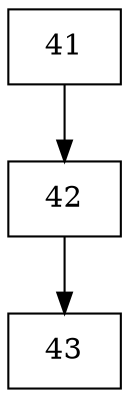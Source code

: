 digraph G {
  node [shape=record];
  node0 [label="{41}"];
  node0 -> node1;
  node1 [label="{42}"];
  node1 -> node2;
  node2 [label="{43}"];
}

